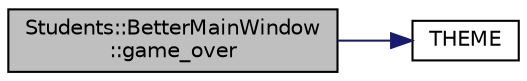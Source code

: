 digraph "Students::BetterMainWindow::game_over"
{
 // LATEX_PDF_SIZE
  edge [fontname="Helvetica",fontsize="10",labelfontname="Helvetica",labelfontsize="10"];
  node [fontname="Helvetica",fontsize="10",shape=record];
  rankdir="LR";
  Node1 [label="Students::BetterMainWindow\l::game_over",height=0.2,width=0.4,color="black", fillcolor="grey75", style="filled", fontcolor="black",tooltip="ends game, shows gameover dialog and stops music"];
  Node1 -> Node2 [color="midnightblue",fontsize="10",style="solid",fontname="Helvetica"];
  Node2 [label="THEME",height=0.2,width=0.4,color="black", fillcolor="white", style="filled",URL="$bettermainwindow_8cpp.html#a5b4bae75f6d4549ffee045eec544c620",tooltip=" "];
}
